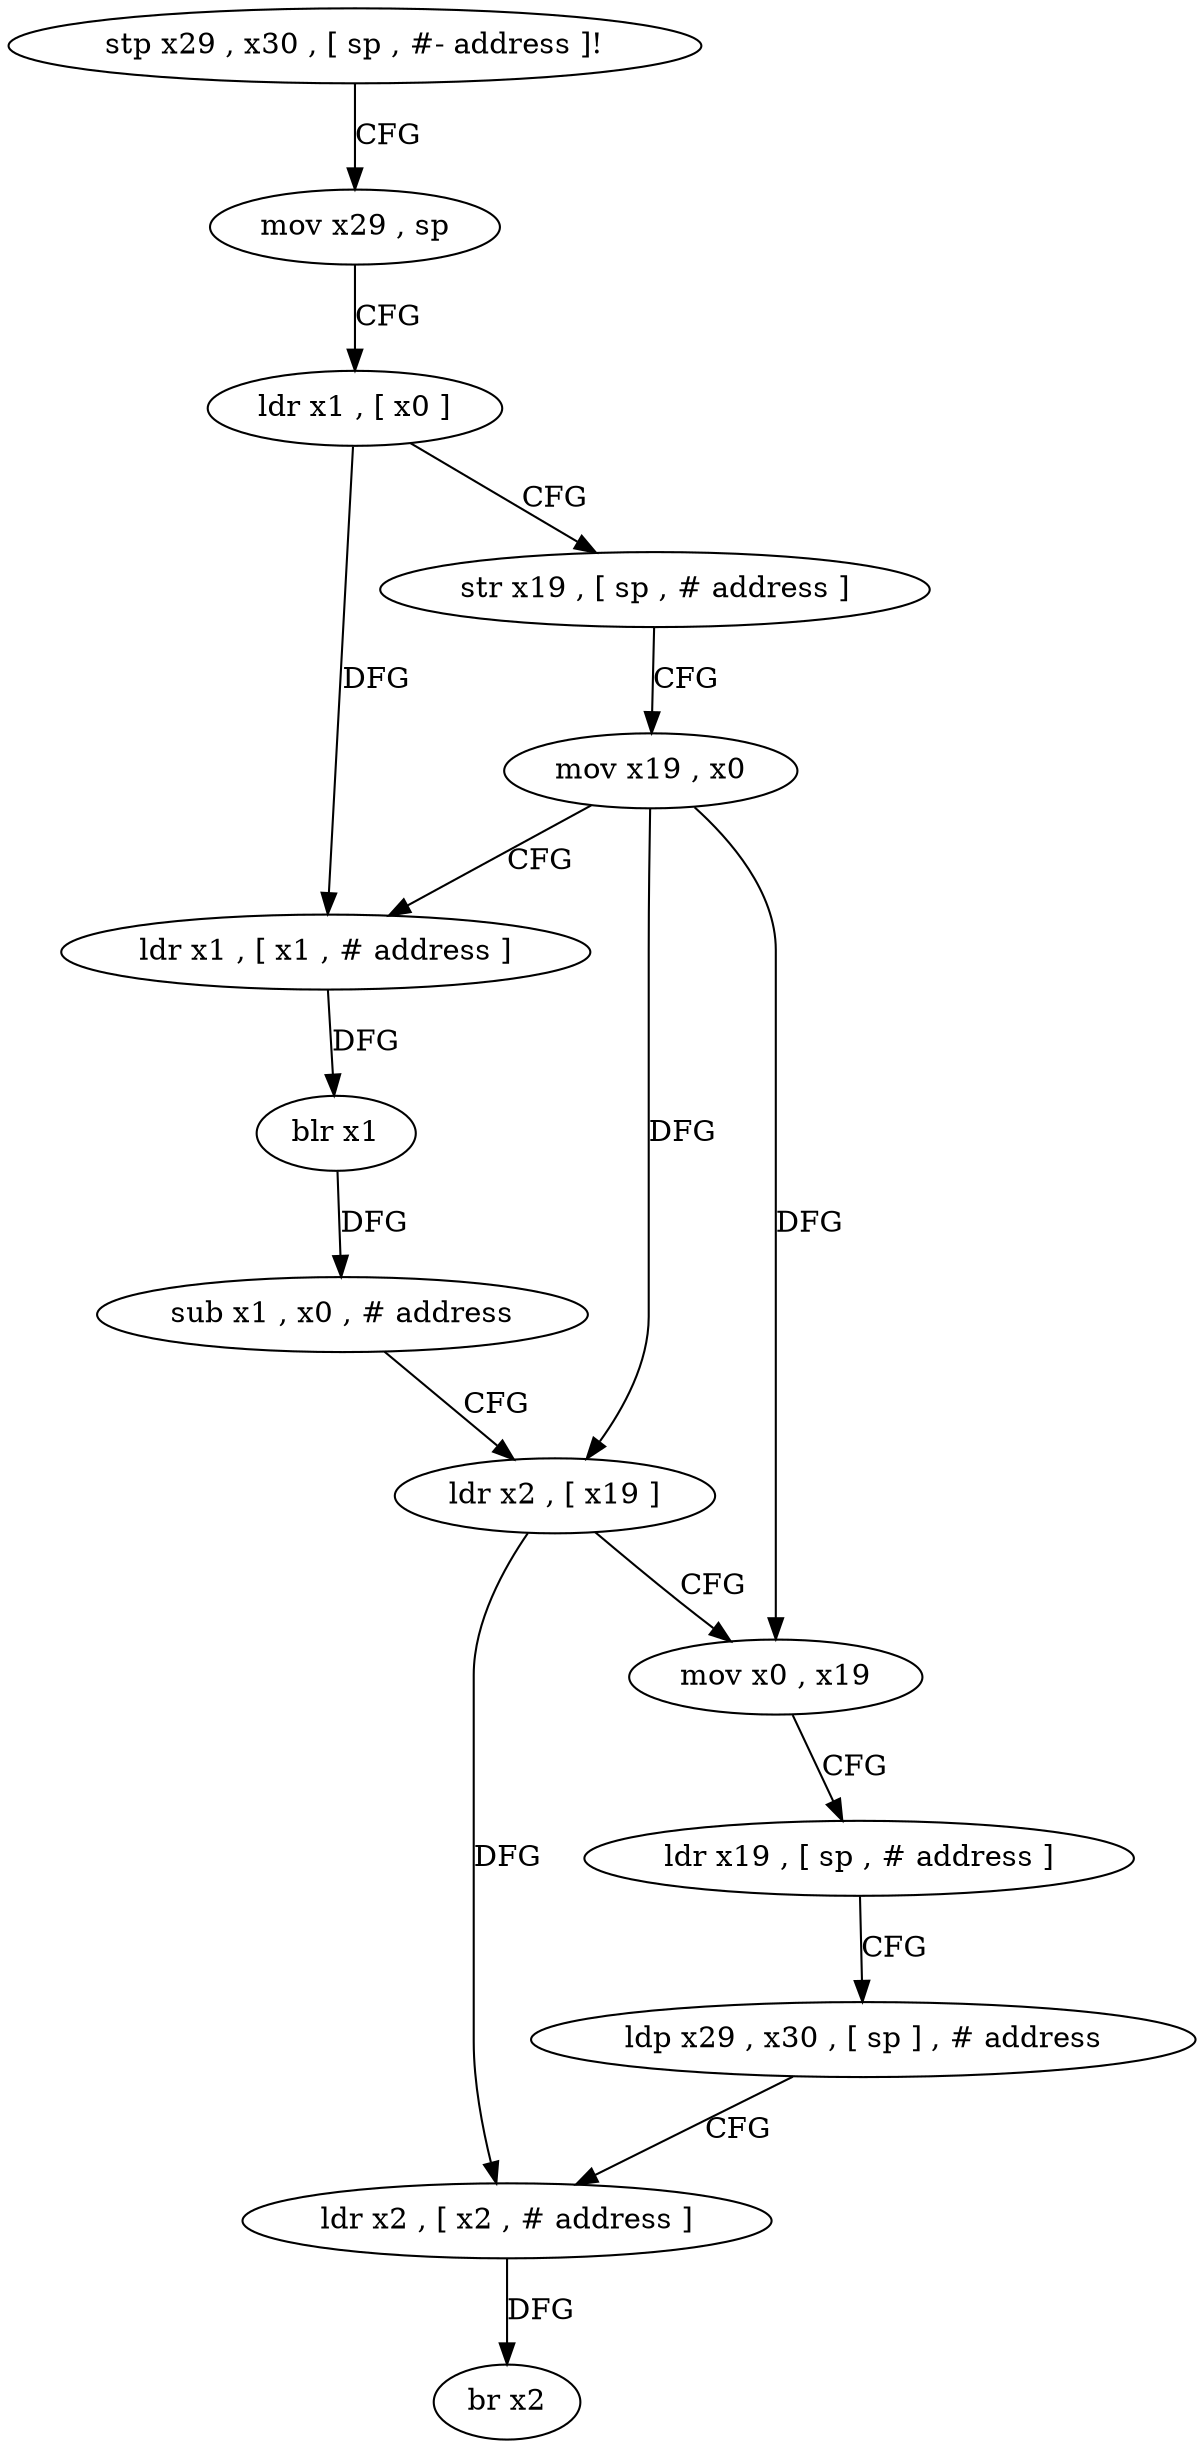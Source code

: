 digraph "func" {
"176176" [label = "stp x29 , x30 , [ sp , #- address ]!" ]
"176180" [label = "mov x29 , sp" ]
"176184" [label = "ldr x1 , [ x0 ]" ]
"176188" [label = "str x19 , [ sp , # address ]" ]
"176192" [label = "mov x19 , x0" ]
"176196" [label = "ldr x1 , [ x1 , # address ]" ]
"176200" [label = "blr x1" ]
"176204" [label = "sub x1 , x0 , # address" ]
"176208" [label = "ldr x2 , [ x19 ]" ]
"176212" [label = "mov x0 , x19" ]
"176216" [label = "ldr x19 , [ sp , # address ]" ]
"176220" [label = "ldp x29 , x30 , [ sp ] , # address" ]
"176224" [label = "ldr x2 , [ x2 , # address ]" ]
"176228" [label = "br x2" ]
"176176" -> "176180" [ label = "CFG" ]
"176180" -> "176184" [ label = "CFG" ]
"176184" -> "176188" [ label = "CFG" ]
"176184" -> "176196" [ label = "DFG" ]
"176188" -> "176192" [ label = "CFG" ]
"176192" -> "176196" [ label = "CFG" ]
"176192" -> "176208" [ label = "DFG" ]
"176192" -> "176212" [ label = "DFG" ]
"176196" -> "176200" [ label = "DFG" ]
"176200" -> "176204" [ label = "DFG" ]
"176204" -> "176208" [ label = "CFG" ]
"176208" -> "176212" [ label = "CFG" ]
"176208" -> "176224" [ label = "DFG" ]
"176212" -> "176216" [ label = "CFG" ]
"176216" -> "176220" [ label = "CFG" ]
"176220" -> "176224" [ label = "CFG" ]
"176224" -> "176228" [ label = "DFG" ]
}
